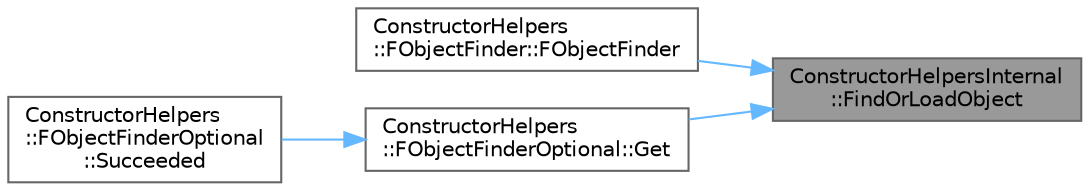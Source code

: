digraph "ConstructorHelpersInternal::FindOrLoadObject"
{
 // INTERACTIVE_SVG=YES
 // LATEX_PDF_SIZE
  bgcolor="transparent";
  edge [fontname=Helvetica,fontsize=10,labelfontname=Helvetica,labelfontsize=10];
  node [fontname=Helvetica,fontsize=10,shape=box,height=0.2,width=0.4];
  rankdir="RL";
  Node1 [id="Node000001",label="ConstructorHelpersInternal\l::FindOrLoadObject",height=0.2,width=0.4,color="gray40", fillcolor="grey60", style="filled", fontcolor="black",tooltip=" "];
  Node1 -> Node2 [id="edge1_Node000001_Node000002",dir="back",color="steelblue1",style="solid",tooltip=" "];
  Node2 [id="Node000002",label="ConstructorHelpers\l::FObjectFinder::FObjectFinder",height=0.2,width=0.4,color="grey40", fillcolor="white", style="filled",URL="$d1/db6/structConstructorHelpers_1_1FObjectFinder.html#adb372615e267554e8ea62a435606f72f",tooltip=" "];
  Node1 -> Node3 [id="edge2_Node000001_Node000003",dir="back",color="steelblue1",style="solid",tooltip=" "];
  Node3 [id="Node000003",label="ConstructorHelpers\l::FObjectFinderOptional::Get",height=0.2,width=0.4,color="grey40", fillcolor="white", style="filled",URL="$d3/d06/structConstructorHelpers_1_1FObjectFinderOptional.html#a5cc3bb738949eaec57d7af06dbe9ba79",tooltip=" "];
  Node3 -> Node4 [id="edge3_Node000003_Node000004",dir="back",color="steelblue1",style="solid",tooltip=" "];
  Node4 [id="Node000004",label="ConstructorHelpers\l::FObjectFinderOptional\l::Succeeded",height=0.2,width=0.4,color="grey40", fillcolor="white", style="filled",URL="$d3/d06/structConstructorHelpers_1_1FObjectFinderOptional.html#a8e0e0e81775d145056490c5b3843a426",tooltip=" "];
}
